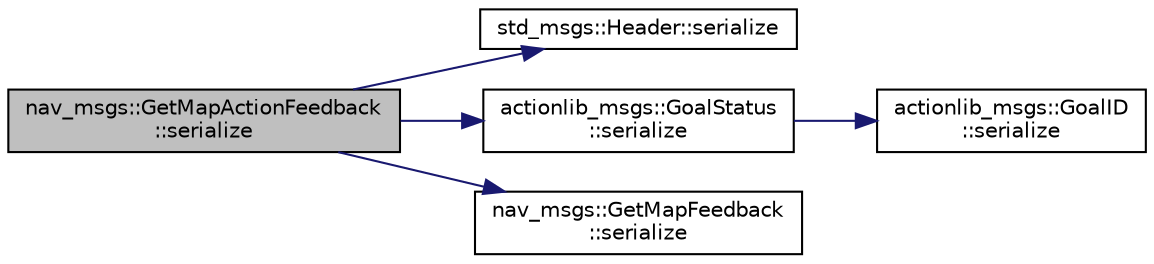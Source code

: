 digraph "nav_msgs::GetMapActionFeedback::serialize"
{
  edge [fontname="Helvetica",fontsize="10",labelfontname="Helvetica",labelfontsize="10"];
  node [fontname="Helvetica",fontsize="10",shape=record];
  rankdir="LR";
  Node1 [label="nav_msgs::GetMapActionFeedback\l::serialize",height=0.2,width=0.4,color="black", fillcolor="grey75", style="filled" fontcolor="black"];
  Node1 -> Node2 [color="midnightblue",fontsize="10",style="solid",fontname="Helvetica"];
  Node2 [label="std_msgs::Header::serialize",height=0.2,width=0.4,color="black", fillcolor="white", style="filled",URL="$classstd__msgs_1_1_header.html#a200c6f9d2576b1a237a19bc2d769925e"];
  Node1 -> Node3 [color="midnightblue",fontsize="10",style="solid",fontname="Helvetica"];
  Node3 [label="actionlib_msgs::GoalStatus\l::serialize",height=0.2,width=0.4,color="black", fillcolor="white", style="filled",URL="$classactionlib__msgs_1_1_goal_status.html#ad0c10d1613330ab5dff49d15d843d555"];
  Node3 -> Node4 [color="midnightblue",fontsize="10",style="solid",fontname="Helvetica"];
  Node4 [label="actionlib_msgs::GoalID\l::serialize",height=0.2,width=0.4,color="black", fillcolor="white", style="filled",URL="$classactionlib__msgs_1_1_goal_i_d.html#a74c8333830562d918493b976bc23fe94"];
  Node1 -> Node5 [color="midnightblue",fontsize="10",style="solid",fontname="Helvetica"];
  Node5 [label="nav_msgs::GetMapFeedback\l::serialize",height=0.2,width=0.4,color="black", fillcolor="white", style="filled",URL="$classnav__msgs_1_1_get_map_feedback.html#ab5adc499e3d6cd5c091ae1b9415260df"];
}
